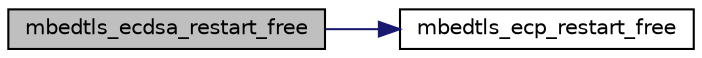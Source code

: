 digraph "mbedtls_ecdsa_restart_free"
{
 // LATEX_PDF_SIZE
  edge [fontname="Helvetica",fontsize="10",labelfontname="Helvetica",labelfontsize="10"];
  node [fontname="Helvetica",fontsize="10",shape=record];
  rankdir="LR";
  Node1 [label="mbedtls_ecdsa_restart_free",height=0.2,width=0.4,color="black", fillcolor="grey75", style="filled", fontcolor="black",tooltip="Free the components of a restart context."];
  Node1 -> Node2 [color="midnightblue",fontsize="10",style="solid",fontname="Helvetica"];
  Node2 [label="mbedtls_ecp_restart_free",height=0.2,width=0.4,color="black", fillcolor="white", style="filled",URL="$d4/d4d/ecp_8c.html#a7ddcf6b16437a1037ef9db56bdb20f57",tooltip="Free the components of a restart context."];
}
